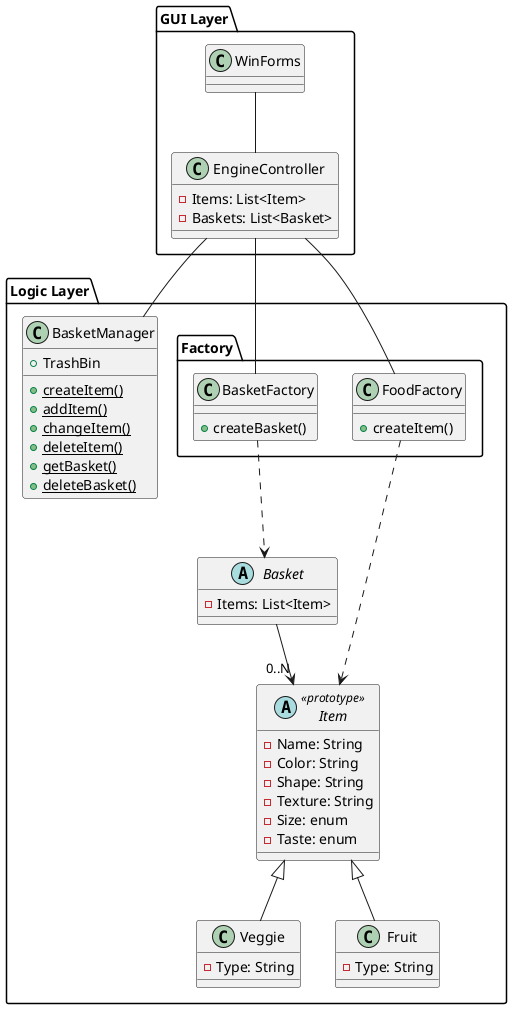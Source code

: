 @startuml "Final Exam Project"

package "GUI Layer" {
    class EngineController {
        -Items: List<Item>
        -Baskets: List<Basket>
    }

    WinForms -- EngineController
}

package "Logic Layer" {
    class BasketManager {
        +TrashBin
        {static} +createItem()
        {static} +addItem()
        {static} +changeItem()
        {static} +deleteItem()
        {static} +getBasket()
        {static} +deleteBasket()
    }

    abstract class Item << prototype >> {
        -Name: String
        -Color: String
        -Shape: String
        -Texture: String
        -Size: enum
        -Taste: enum
    }

    class Veggie extends Item {
        -Type: String
    }

    class Fruit extends Item {
        -Type: String
    }

    abstract class Basket {
        -Items: List<Item>
    }

    package Factory {
        class BasketFactory {
            +createBasket()
        }

        class FoodFactory {
            +createItem()
        }

        BasketFactory ..> Basket
        FoodFactory ..> Item

        EngineController -- BasketManager
        EngineController -- BasketFactory
        EngineController -- FoodFactory

        Basket --> "0..N" Item
    }
}

@enduml